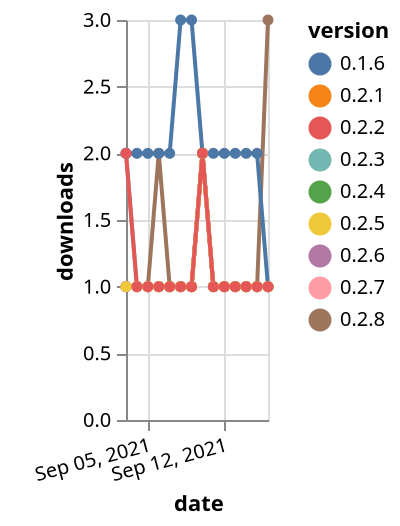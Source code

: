 {"$schema": "https://vega.github.io/schema/vega-lite/v5.json", "description": "A simple bar chart with embedded data.", "data": {"values": [{"date": "2021-09-03", "total": 191, "delta": 2, "version": "0.2.3"}, {"date": "2021-09-04", "total": 192, "delta": 1, "version": "0.2.3"}, {"date": "2021-09-05", "total": 193, "delta": 1, "version": "0.2.3"}, {"date": "2021-09-06", "total": 194, "delta": 1, "version": "0.2.3"}, {"date": "2021-09-07", "total": 195, "delta": 1, "version": "0.2.3"}, {"date": "2021-09-08", "total": 196, "delta": 1, "version": "0.2.3"}, {"date": "2021-09-09", "total": 197, "delta": 1, "version": "0.2.3"}, {"date": "2021-09-10", "total": 199, "delta": 2, "version": "0.2.3"}, {"date": "2021-09-11", "total": 200, "delta": 1, "version": "0.2.3"}, {"date": "2021-09-12", "total": 201, "delta": 1, "version": "0.2.3"}, {"date": "2021-09-13", "total": 202, "delta": 1, "version": "0.2.3"}, {"date": "2021-09-14", "total": 203, "delta": 1, "version": "0.2.3"}, {"date": "2021-09-15", "total": 204, "delta": 1, "version": "0.2.3"}, {"date": "2021-09-16", "total": 205, "delta": 1, "version": "0.2.3"}, {"date": "2021-09-03", "total": 198, "delta": 1, "version": "0.2.4"}, {"date": "2021-09-04", "total": 199, "delta": 1, "version": "0.2.4"}, {"date": "2021-09-05", "total": 200, "delta": 1, "version": "0.2.4"}, {"date": "2021-09-06", "total": 201, "delta": 1, "version": "0.2.4"}, {"date": "2021-09-07", "total": 202, "delta": 1, "version": "0.2.4"}, {"date": "2021-09-08", "total": 203, "delta": 1, "version": "0.2.4"}, {"date": "2021-09-09", "total": 204, "delta": 1, "version": "0.2.4"}, {"date": "2021-09-10", "total": 206, "delta": 2, "version": "0.2.4"}, {"date": "2021-09-11", "total": 207, "delta": 1, "version": "0.2.4"}, {"date": "2021-09-12", "total": 208, "delta": 1, "version": "0.2.4"}, {"date": "2021-09-13", "total": 209, "delta": 1, "version": "0.2.4"}, {"date": "2021-09-14", "total": 210, "delta": 1, "version": "0.2.4"}, {"date": "2021-09-15", "total": 211, "delta": 1, "version": "0.2.4"}, {"date": "2021-09-16", "total": 212, "delta": 1, "version": "0.2.4"}, {"date": "2021-09-03", "total": 182, "delta": 1, "version": "0.2.1"}, {"date": "2021-09-04", "total": 183, "delta": 1, "version": "0.2.1"}, {"date": "2021-09-05", "total": 184, "delta": 1, "version": "0.2.1"}, {"date": "2021-09-06", "total": 185, "delta": 1, "version": "0.2.1"}, {"date": "2021-09-07", "total": 186, "delta": 1, "version": "0.2.1"}, {"date": "2021-09-08", "total": 187, "delta": 1, "version": "0.2.1"}, {"date": "2021-09-09", "total": 188, "delta": 1, "version": "0.2.1"}, {"date": "2021-09-10", "total": 190, "delta": 2, "version": "0.2.1"}, {"date": "2021-09-11", "total": 191, "delta": 1, "version": "0.2.1"}, {"date": "2021-09-12", "total": 192, "delta": 1, "version": "0.2.1"}, {"date": "2021-09-13", "total": 193, "delta": 1, "version": "0.2.1"}, {"date": "2021-09-14", "total": 194, "delta": 1, "version": "0.2.1"}, {"date": "2021-09-15", "total": 195, "delta": 1, "version": "0.2.1"}, {"date": "2021-09-16", "total": 196, "delta": 1, "version": "0.2.1"}, {"date": "2021-09-03", "total": 212, "delta": 1, "version": "0.2.6"}, {"date": "2021-09-04", "total": 213, "delta": 1, "version": "0.2.6"}, {"date": "2021-09-05", "total": 214, "delta": 1, "version": "0.2.6"}, {"date": "2021-09-06", "total": 215, "delta": 1, "version": "0.2.6"}, {"date": "2021-09-07", "total": 216, "delta": 1, "version": "0.2.6"}, {"date": "2021-09-08", "total": 217, "delta": 1, "version": "0.2.6"}, {"date": "2021-09-09", "total": 218, "delta": 1, "version": "0.2.6"}, {"date": "2021-09-10", "total": 220, "delta": 2, "version": "0.2.6"}, {"date": "2021-09-11", "total": 221, "delta": 1, "version": "0.2.6"}, {"date": "2021-09-12", "total": 222, "delta": 1, "version": "0.2.6"}, {"date": "2021-09-13", "total": 223, "delta": 1, "version": "0.2.6"}, {"date": "2021-09-14", "total": 224, "delta": 1, "version": "0.2.6"}, {"date": "2021-09-15", "total": 225, "delta": 1, "version": "0.2.6"}, {"date": "2021-09-16", "total": 226, "delta": 1, "version": "0.2.6"}, {"date": "2021-09-03", "total": 225, "delta": 1, "version": "0.2.8"}, {"date": "2021-09-04", "total": 226, "delta": 1, "version": "0.2.8"}, {"date": "2021-09-05", "total": 227, "delta": 1, "version": "0.2.8"}, {"date": "2021-09-06", "total": 229, "delta": 2, "version": "0.2.8"}, {"date": "2021-09-07", "total": 230, "delta": 1, "version": "0.2.8"}, {"date": "2021-09-08", "total": 231, "delta": 1, "version": "0.2.8"}, {"date": "2021-09-09", "total": 232, "delta": 1, "version": "0.2.8"}, {"date": "2021-09-10", "total": 234, "delta": 2, "version": "0.2.8"}, {"date": "2021-09-11", "total": 235, "delta": 1, "version": "0.2.8"}, {"date": "2021-09-12", "total": 236, "delta": 1, "version": "0.2.8"}, {"date": "2021-09-13", "total": 237, "delta": 1, "version": "0.2.8"}, {"date": "2021-09-14", "total": 238, "delta": 1, "version": "0.2.8"}, {"date": "2021-09-15", "total": 239, "delta": 1, "version": "0.2.8"}, {"date": "2021-09-16", "total": 242, "delta": 3, "version": "0.2.8"}, {"date": "2021-09-03", "total": 182, "delta": 1, "version": "0.2.7"}, {"date": "2021-09-04", "total": 183, "delta": 1, "version": "0.2.7"}, {"date": "2021-09-05", "total": 184, "delta": 1, "version": "0.2.7"}, {"date": "2021-09-06", "total": 185, "delta": 1, "version": "0.2.7"}, {"date": "2021-09-07", "total": 186, "delta": 1, "version": "0.2.7"}, {"date": "2021-09-08", "total": 187, "delta": 1, "version": "0.2.7"}, {"date": "2021-09-09", "total": 188, "delta": 1, "version": "0.2.7"}, {"date": "2021-09-10", "total": 190, "delta": 2, "version": "0.2.7"}, {"date": "2021-09-11", "total": 191, "delta": 1, "version": "0.2.7"}, {"date": "2021-09-12", "total": 192, "delta": 1, "version": "0.2.7"}, {"date": "2021-09-13", "total": 193, "delta": 1, "version": "0.2.7"}, {"date": "2021-09-14", "total": 194, "delta": 1, "version": "0.2.7"}, {"date": "2021-09-15", "total": 195, "delta": 1, "version": "0.2.7"}, {"date": "2021-09-16", "total": 196, "delta": 1, "version": "0.2.7"}, {"date": "2021-09-03", "total": 1775, "delta": 2, "version": "0.1.6"}, {"date": "2021-09-04", "total": 1777, "delta": 2, "version": "0.1.6"}, {"date": "2021-09-05", "total": 1779, "delta": 2, "version": "0.1.6"}, {"date": "2021-09-06", "total": 1781, "delta": 2, "version": "0.1.6"}, {"date": "2021-09-07", "total": 1783, "delta": 2, "version": "0.1.6"}, {"date": "2021-09-08", "total": 1786, "delta": 3, "version": "0.1.6"}, {"date": "2021-09-09", "total": 1789, "delta": 3, "version": "0.1.6"}, {"date": "2021-09-10", "total": 1791, "delta": 2, "version": "0.1.6"}, {"date": "2021-09-11", "total": 1793, "delta": 2, "version": "0.1.6"}, {"date": "2021-09-12", "total": 1795, "delta": 2, "version": "0.1.6"}, {"date": "2021-09-13", "total": 1797, "delta": 2, "version": "0.1.6"}, {"date": "2021-09-14", "total": 1799, "delta": 2, "version": "0.1.6"}, {"date": "2021-09-15", "total": 1801, "delta": 2, "version": "0.1.6"}, {"date": "2021-09-16", "total": 1802, "delta": 1, "version": "0.1.6"}, {"date": "2021-09-03", "total": 255, "delta": 1, "version": "0.2.5"}, {"date": "2021-09-04", "total": 256, "delta": 1, "version": "0.2.5"}, {"date": "2021-09-05", "total": 257, "delta": 1, "version": "0.2.5"}, {"date": "2021-09-06", "total": 258, "delta": 1, "version": "0.2.5"}, {"date": "2021-09-07", "total": 259, "delta": 1, "version": "0.2.5"}, {"date": "2021-09-08", "total": 260, "delta": 1, "version": "0.2.5"}, {"date": "2021-09-09", "total": 261, "delta": 1, "version": "0.2.5"}, {"date": "2021-09-10", "total": 263, "delta": 2, "version": "0.2.5"}, {"date": "2021-09-11", "total": 264, "delta": 1, "version": "0.2.5"}, {"date": "2021-09-12", "total": 265, "delta": 1, "version": "0.2.5"}, {"date": "2021-09-13", "total": 266, "delta": 1, "version": "0.2.5"}, {"date": "2021-09-14", "total": 267, "delta": 1, "version": "0.2.5"}, {"date": "2021-09-15", "total": 268, "delta": 1, "version": "0.2.5"}, {"date": "2021-09-16", "total": 269, "delta": 1, "version": "0.2.5"}, {"date": "2021-09-03", "total": 191, "delta": 2, "version": "0.2.2"}, {"date": "2021-09-04", "total": 192, "delta": 1, "version": "0.2.2"}, {"date": "2021-09-05", "total": 193, "delta": 1, "version": "0.2.2"}, {"date": "2021-09-06", "total": 194, "delta": 1, "version": "0.2.2"}, {"date": "2021-09-07", "total": 195, "delta": 1, "version": "0.2.2"}, {"date": "2021-09-08", "total": 196, "delta": 1, "version": "0.2.2"}, {"date": "2021-09-09", "total": 197, "delta": 1, "version": "0.2.2"}, {"date": "2021-09-10", "total": 199, "delta": 2, "version": "0.2.2"}, {"date": "2021-09-11", "total": 200, "delta": 1, "version": "0.2.2"}, {"date": "2021-09-12", "total": 201, "delta": 1, "version": "0.2.2"}, {"date": "2021-09-13", "total": 202, "delta": 1, "version": "0.2.2"}, {"date": "2021-09-14", "total": 203, "delta": 1, "version": "0.2.2"}, {"date": "2021-09-15", "total": 204, "delta": 1, "version": "0.2.2"}, {"date": "2021-09-16", "total": 205, "delta": 1, "version": "0.2.2"}]}, "width": "container", "mark": {"type": "line", "point": {"filled": true}}, "encoding": {"x": {"field": "date", "type": "temporal", "timeUnit": "yearmonthdate", "title": "date", "axis": {"labelAngle": -15}}, "y": {"field": "delta", "type": "quantitative", "title": "downloads"}, "color": {"field": "version", "type": "nominal"}, "tooltip": {"field": "delta"}}}